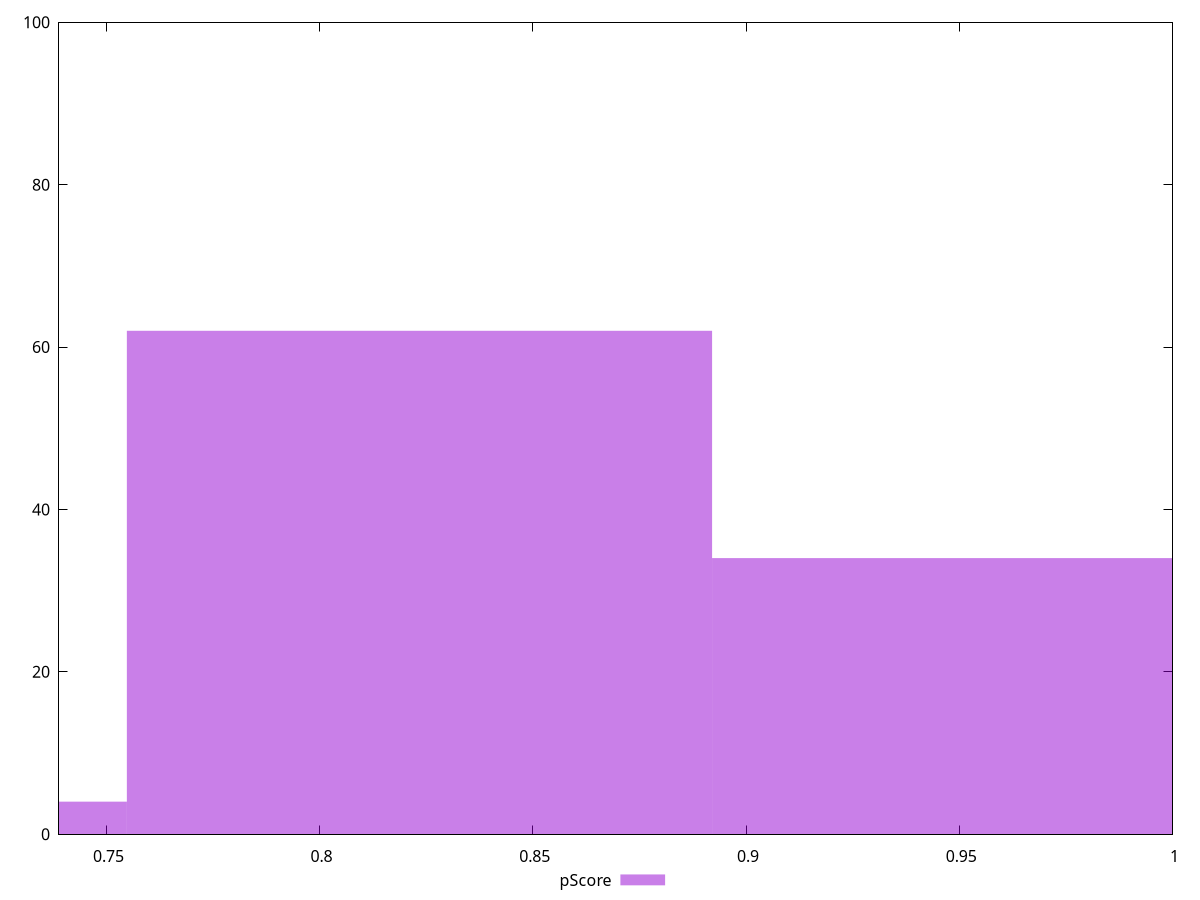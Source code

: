 reset

$pScore <<EOF
0.8234172860312616 62
0.9606535003698052 34
0.686181071692718 4
EOF

set key outside below
set boxwidth 0.1372362143385436
set xrange [0.7388888888888889:1]
set yrange [0:100]
set trange [0:100]
set style fill transparent solid 0.5 noborder
set terminal svg size 640, 490 enhanced background rgb 'white'
set output "reprap/unused-css-rules/samples/pages+cached+noexternal/pScore/histogram.svg"

plot $pScore title "pScore" with boxes

reset
